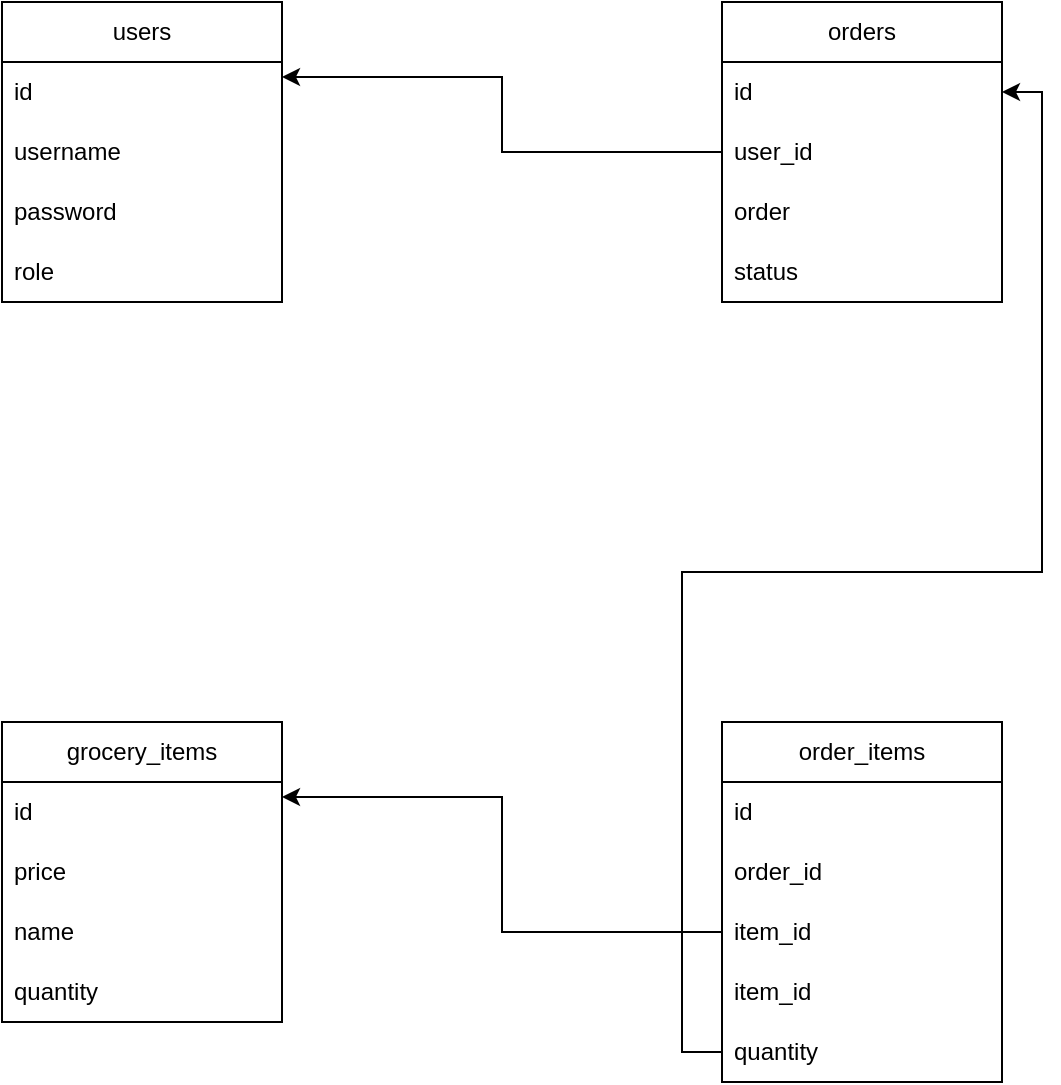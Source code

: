 <mxfile version="22.1.7" type="github">
  <diagram name="Page-1" id="Tby705Z0z7yqU1RdiAKT">
    <mxGraphModel dx="1242" dy="757" grid="1" gridSize="10" guides="1" tooltips="1" connect="1" arrows="1" fold="1" page="1" pageScale="1" pageWidth="850" pageHeight="1100" math="0" shadow="0">
      <root>
        <mxCell id="0" />
        <mxCell id="1" parent="0" />
        <mxCell id="tkbdVPFu-myGIicy9uXf-12" value="users" style="swimlane;fontStyle=0;childLayout=stackLayout;horizontal=1;startSize=30;horizontalStack=0;resizeParent=1;resizeParentMax=0;resizeLast=0;collapsible=1;marginBottom=0;whiteSpace=wrap;html=1;" vertex="1" parent="1">
          <mxGeometry x="160" y="160" width="140" height="150" as="geometry" />
        </mxCell>
        <mxCell id="tkbdVPFu-myGIicy9uXf-13" value="id" style="text;strokeColor=none;fillColor=none;align=left;verticalAlign=middle;spacingLeft=4;spacingRight=4;overflow=hidden;points=[[0,0.5],[1,0.5]];portConstraint=eastwest;rotatable=0;whiteSpace=wrap;html=1;" vertex="1" parent="tkbdVPFu-myGIicy9uXf-12">
          <mxGeometry y="30" width="140" height="30" as="geometry" />
        </mxCell>
        <mxCell id="tkbdVPFu-myGIicy9uXf-16" value="username" style="text;strokeColor=none;fillColor=none;align=left;verticalAlign=middle;spacingLeft=4;spacingRight=4;overflow=hidden;points=[[0,0.5],[1,0.5]];portConstraint=eastwest;rotatable=0;whiteSpace=wrap;html=1;" vertex="1" parent="tkbdVPFu-myGIicy9uXf-12">
          <mxGeometry y="60" width="140" height="30" as="geometry" />
        </mxCell>
        <mxCell id="tkbdVPFu-myGIicy9uXf-14" value="password" style="text;strokeColor=none;fillColor=none;align=left;verticalAlign=middle;spacingLeft=4;spacingRight=4;overflow=hidden;points=[[0,0.5],[1,0.5]];portConstraint=eastwest;rotatable=0;whiteSpace=wrap;html=1;" vertex="1" parent="tkbdVPFu-myGIicy9uXf-12">
          <mxGeometry y="90" width="140" height="30" as="geometry" />
        </mxCell>
        <mxCell id="tkbdVPFu-myGIicy9uXf-15" value="role" style="text;strokeColor=none;fillColor=none;align=left;verticalAlign=middle;spacingLeft=4;spacingRight=4;overflow=hidden;points=[[0,0.5],[1,0.5]];portConstraint=eastwest;rotatable=0;whiteSpace=wrap;html=1;" vertex="1" parent="tkbdVPFu-myGIicy9uXf-12">
          <mxGeometry y="120" width="140" height="30" as="geometry" />
        </mxCell>
        <mxCell id="tkbdVPFu-myGIicy9uXf-17" value="orders" style="swimlane;fontStyle=0;childLayout=stackLayout;horizontal=1;startSize=30;horizontalStack=0;resizeParent=1;resizeParentMax=0;resizeLast=0;collapsible=1;marginBottom=0;whiteSpace=wrap;html=1;" vertex="1" parent="1">
          <mxGeometry x="520" y="160" width="140" height="150" as="geometry" />
        </mxCell>
        <mxCell id="tkbdVPFu-myGIicy9uXf-18" value="id" style="text;strokeColor=none;fillColor=none;align=left;verticalAlign=middle;spacingLeft=4;spacingRight=4;overflow=hidden;points=[[0,0.5],[1,0.5]];portConstraint=eastwest;rotatable=0;whiteSpace=wrap;html=1;" vertex="1" parent="tkbdVPFu-myGIicy9uXf-17">
          <mxGeometry y="30" width="140" height="30" as="geometry" />
        </mxCell>
        <mxCell id="tkbdVPFu-myGIicy9uXf-19" value="user_id" style="text;strokeColor=none;fillColor=none;align=left;verticalAlign=middle;spacingLeft=4;spacingRight=4;overflow=hidden;points=[[0,0.5],[1,0.5]];portConstraint=eastwest;rotatable=0;whiteSpace=wrap;html=1;" vertex="1" parent="tkbdVPFu-myGIicy9uXf-17">
          <mxGeometry y="60" width="140" height="30" as="geometry" />
        </mxCell>
        <mxCell id="tkbdVPFu-myGIicy9uXf-20" value="order" style="text;strokeColor=none;fillColor=none;align=left;verticalAlign=middle;spacingLeft=4;spacingRight=4;overflow=hidden;points=[[0,0.5],[1,0.5]];portConstraint=eastwest;rotatable=0;whiteSpace=wrap;html=1;" vertex="1" parent="tkbdVPFu-myGIicy9uXf-17">
          <mxGeometry y="90" width="140" height="30" as="geometry" />
        </mxCell>
        <mxCell id="tkbdVPFu-myGIicy9uXf-21" value="status" style="text;strokeColor=none;fillColor=none;align=left;verticalAlign=middle;spacingLeft=4;spacingRight=4;overflow=hidden;points=[[0,0.5],[1,0.5]];portConstraint=eastwest;rotatable=0;whiteSpace=wrap;html=1;" vertex="1" parent="tkbdVPFu-myGIicy9uXf-17">
          <mxGeometry y="120" width="140" height="30" as="geometry" />
        </mxCell>
        <mxCell id="tkbdVPFu-myGIicy9uXf-22" value="grocery_items" style="swimlane;fontStyle=0;childLayout=stackLayout;horizontal=1;startSize=30;horizontalStack=0;resizeParent=1;resizeParentMax=0;resizeLast=0;collapsible=1;marginBottom=0;whiteSpace=wrap;html=1;" vertex="1" parent="1">
          <mxGeometry x="160" y="520" width="140" height="150" as="geometry" />
        </mxCell>
        <mxCell id="tkbdVPFu-myGIicy9uXf-23" value="id" style="text;strokeColor=none;fillColor=none;align=left;verticalAlign=middle;spacingLeft=4;spacingRight=4;overflow=hidden;points=[[0,0.5],[1,0.5]];portConstraint=eastwest;rotatable=0;whiteSpace=wrap;html=1;" vertex="1" parent="tkbdVPFu-myGIicy9uXf-22">
          <mxGeometry y="30" width="140" height="30" as="geometry" />
        </mxCell>
        <mxCell id="tkbdVPFu-myGIicy9uXf-24" value="price" style="text;strokeColor=none;fillColor=none;align=left;verticalAlign=middle;spacingLeft=4;spacingRight=4;overflow=hidden;points=[[0,0.5],[1,0.5]];portConstraint=eastwest;rotatable=0;whiteSpace=wrap;html=1;" vertex="1" parent="tkbdVPFu-myGIicy9uXf-22">
          <mxGeometry y="60" width="140" height="30" as="geometry" />
        </mxCell>
        <mxCell id="tkbdVPFu-myGIicy9uXf-26" value="name" style="text;strokeColor=none;fillColor=none;align=left;verticalAlign=middle;spacingLeft=4;spacingRight=4;overflow=hidden;points=[[0,0.5],[1,0.5]];portConstraint=eastwest;rotatable=0;whiteSpace=wrap;html=1;" vertex="1" parent="tkbdVPFu-myGIicy9uXf-22">
          <mxGeometry y="90" width="140" height="30" as="geometry" />
        </mxCell>
        <mxCell id="tkbdVPFu-myGIicy9uXf-25" value="quantity" style="text;strokeColor=none;fillColor=none;align=left;verticalAlign=middle;spacingLeft=4;spacingRight=4;overflow=hidden;points=[[0,0.5],[1,0.5]];portConstraint=eastwest;rotatable=0;whiteSpace=wrap;html=1;" vertex="1" parent="tkbdVPFu-myGIicy9uXf-22">
          <mxGeometry y="120" width="140" height="30" as="geometry" />
        </mxCell>
        <mxCell id="tkbdVPFu-myGIicy9uXf-27" value="order_items" style="swimlane;fontStyle=0;childLayout=stackLayout;horizontal=1;startSize=30;horizontalStack=0;resizeParent=1;resizeParentMax=0;resizeLast=0;collapsible=1;marginBottom=0;whiteSpace=wrap;html=1;" vertex="1" parent="1">
          <mxGeometry x="520" y="520" width="140" height="180" as="geometry" />
        </mxCell>
        <mxCell id="tkbdVPFu-myGIicy9uXf-28" value="id" style="text;strokeColor=none;fillColor=none;align=left;verticalAlign=middle;spacingLeft=4;spacingRight=4;overflow=hidden;points=[[0,0.5],[1,0.5]];portConstraint=eastwest;rotatable=0;whiteSpace=wrap;html=1;" vertex="1" parent="tkbdVPFu-myGIicy9uXf-27">
          <mxGeometry y="30" width="140" height="30" as="geometry" />
        </mxCell>
        <mxCell id="tkbdVPFu-myGIicy9uXf-29" value="order_id" style="text;strokeColor=none;fillColor=none;align=left;verticalAlign=middle;spacingLeft=4;spacingRight=4;overflow=hidden;points=[[0,0.5],[1,0.5]];portConstraint=eastwest;rotatable=0;whiteSpace=wrap;html=1;" vertex="1" parent="tkbdVPFu-myGIicy9uXf-27">
          <mxGeometry y="60" width="140" height="30" as="geometry" />
        </mxCell>
        <mxCell id="tkbdVPFu-myGIicy9uXf-34" value="item_id" style="text;strokeColor=none;fillColor=none;align=left;verticalAlign=middle;spacingLeft=4;spacingRight=4;overflow=hidden;points=[[0,0.5],[1,0.5]];portConstraint=eastwest;rotatable=0;whiteSpace=wrap;html=1;" vertex="1" parent="tkbdVPFu-myGIicy9uXf-27">
          <mxGeometry y="90" width="140" height="30" as="geometry" />
        </mxCell>
        <mxCell id="tkbdVPFu-myGIicy9uXf-31" value="item_id" style="text;strokeColor=none;fillColor=none;align=left;verticalAlign=middle;spacingLeft=4;spacingRight=4;overflow=hidden;points=[[0,0.5],[1,0.5]];portConstraint=eastwest;rotatable=0;whiteSpace=wrap;html=1;" vertex="1" parent="tkbdVPFu-myGIicy9uXf-27">
          <mxGeometry y="120" width="140" height="30" as="geometry" />
        </mxCell>
        <mxCell id="tkbdVPFu-myGIicy9uXf-30" value="quantity" style="text;strokeColor=none;fillColor=none;align=left;verticalAlign=middle;spacingLeft=4;spacingRight=4;overflow=hidden;points=[[0,0.5],[1,0.5]];portConstraint=eastwest;rotatable=0;whiteSpace=wrap;html=1;" vertex="1" parent="tkbdVPFu-myGIicy9uXf-27">
          <mxGeometry y="150" width="140" height="30" as="geometry" />
        </mxCell>
        <mxCell id="tkbdVPFu-myGIicy9uXf-32" style="edgeStyle=orthogonalEdgeStyle;rounded=0;orthogonalLoop=1;jettySize=auto;html=1;entryX=1;entryY=0.25;entryDx=0;entryDy=0;" edge="1" parent="1" source="tkbdVPFu-myGIicy9uXf-19" target="tkbdVPFu-myGIicy9uXf-12">
          <mxGeometry relative="1" as="geometry" />
        </mxCell>
        <mxCell id="tkbdVPFu-myGIicy9uXf-33" style="edgeStyle=orthogonalEdgeStyle;rounded=0;orthogonalLoop=1;jettySize=auto;html=1;entryX=1;entryY=0.5;entryDx=0;entryDy=0;" edge="1" parent="1" source="tkbdVPFu-myGIicy9uXf-30" target="tkbdVPFu-myGIicy9uXf-18">
          <mxGeometry relative="1" as="geometry" />
        </mxCell>
        <mxCell id="tkbdVPFu-myGIicy9uXf-35" style="edgeStyle=orthogonalEdgeStyle;rounded=0;orthogonalLoop=1;jettySize=auto;html=1;entryX=1;entryY=0.25;entryDx=0;entryDy=0;" edge="1" parent="1" source="tkbdVPFu-myGIicy9uXf-34" target="tkbdVPFu-myGIicy9uXf-22">
          <mxGeometry relative="1" as="geometry" />
        </mxCell>
      </root>
    </mxGraphModel>
  </diagram>
</mxfile>
